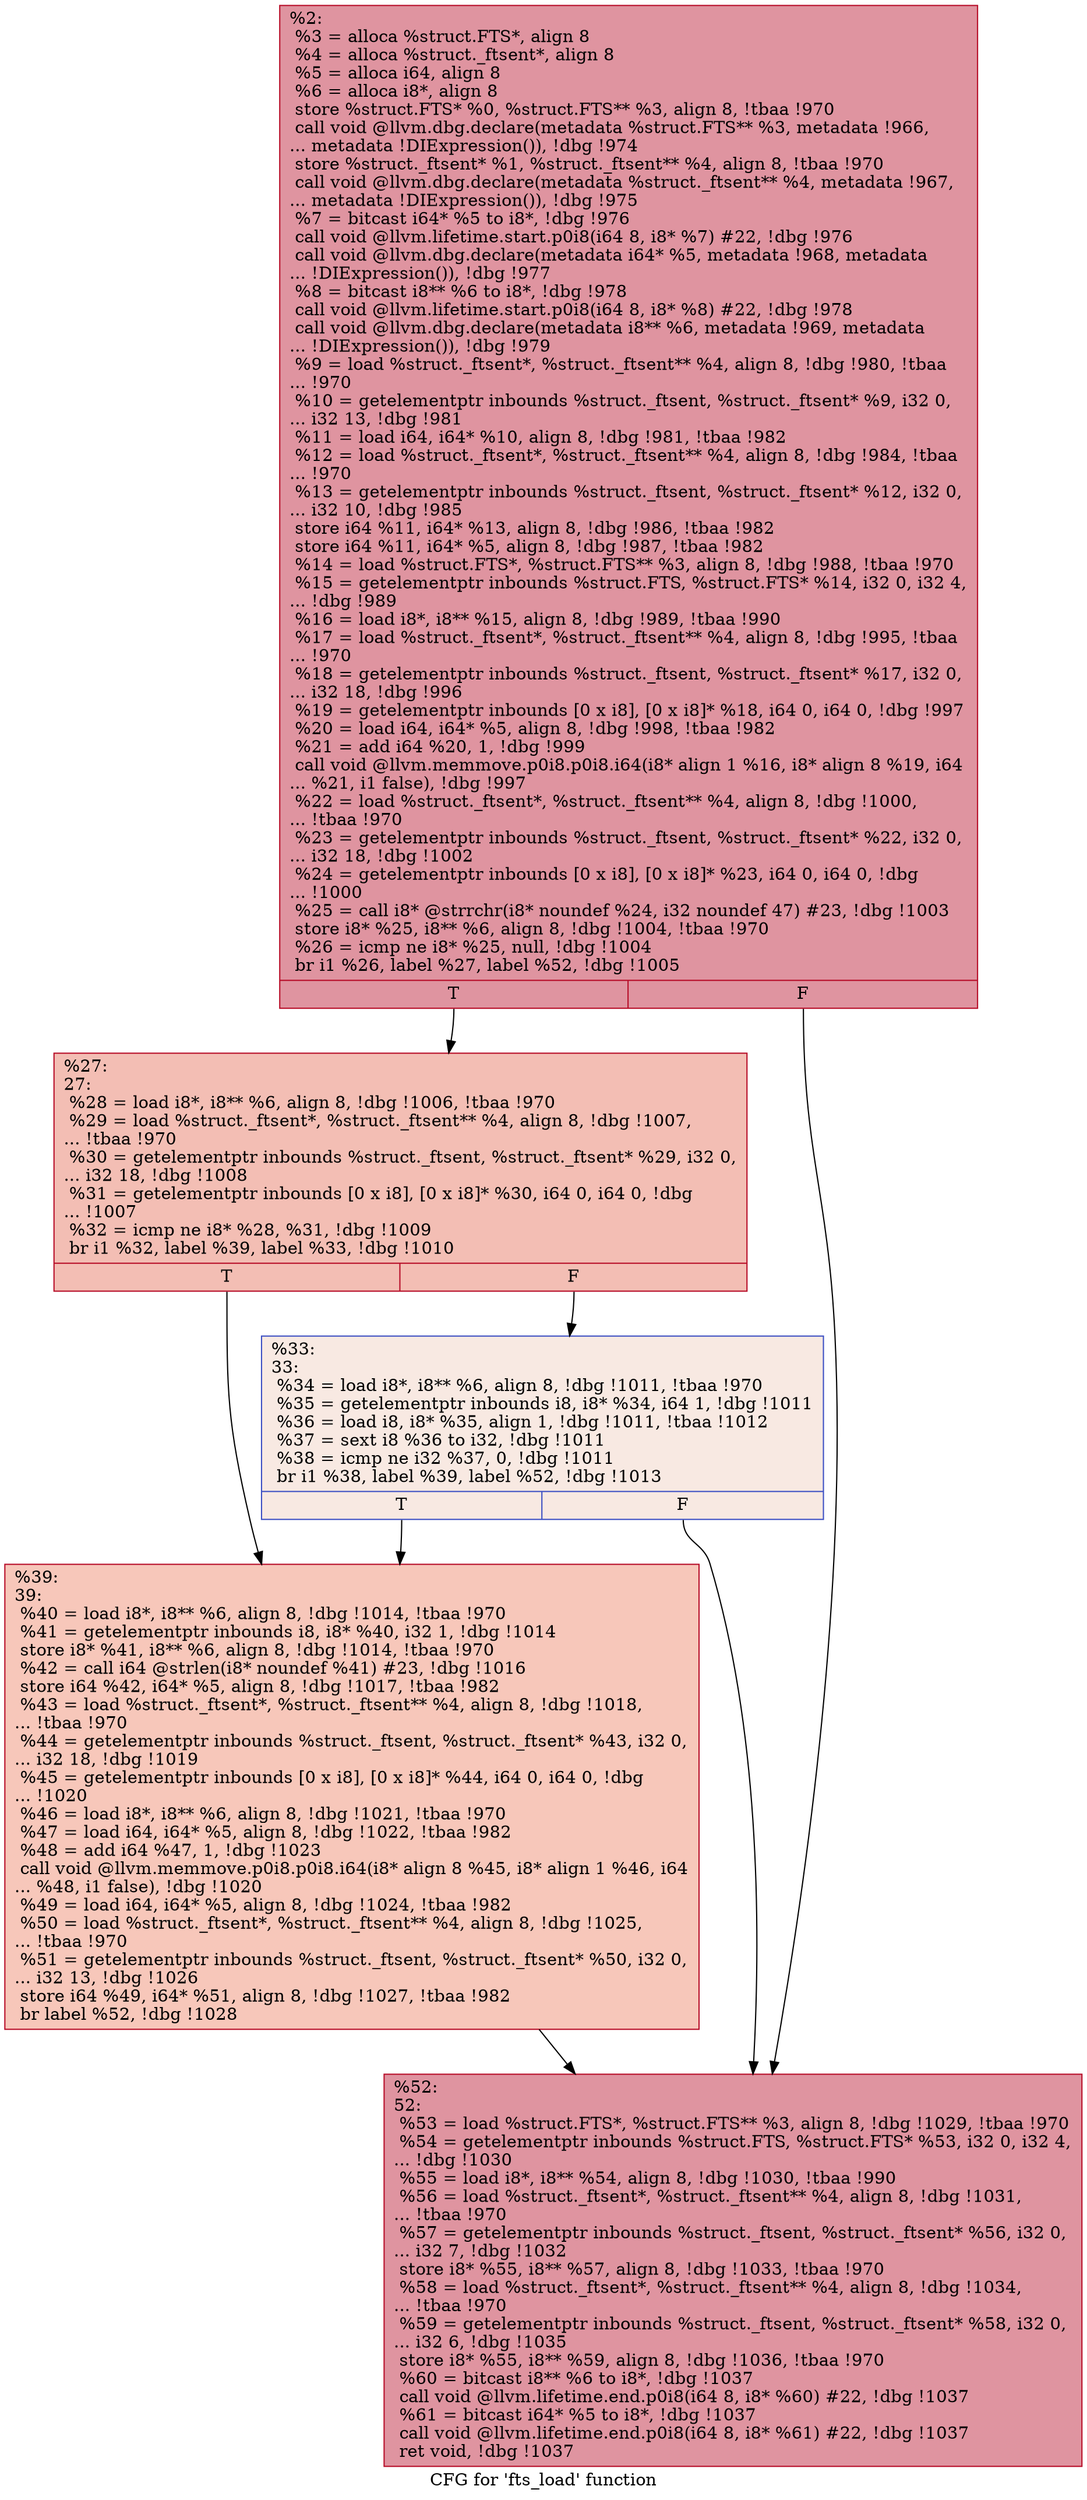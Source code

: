 digraph "CFG for 'fts_load' function" {
	label="CFG for 'fts_load' function";

	Node0x2203020 [shape=record,color="#b70d28ff", style=filled, fillcolor="#b70d2870",label="{%2:\l  %3 = alloca %struct.FTS*, align 8\l  %4 = alloca %struct._ftsent*, align 8\l  %5 = alloca i64, align 8\l  %6 = alloca i8*, align 8\l  store %struct.FTS* %0, %struct.FTS** %3, align 8, !tbaa !970\l  call void @llvm.dbg.declare(metadata %struct.FTS** %3, metadata !966,\l... metadata !DIExpression()), !dbg !974\l  store %struct._ftsent* %1, %struct._ftsent** %4, align 8, !tbaa !970\l  call void @llvm.dbg.declare(metadata %struct._ftsent** %4, metadata !967,\l... metadata !DIExpression()), !dbg !975\l  %7 = bitcast i64* %5 to i8*, !dbg !976\l  call void @llvm.lifetime.start.p0i8(i64 8, i8* %7) #22, !dbg !976\l  call void @llvm.dbg.declare(metadata i64* %5, metadata !968, metadata\l... !DIExpression()), !dbg !977\l  %8 = bitcast i8** %6 to i8*, !dbg !978\l  call void @llvm.lifetime.start.p0i8(i64 8, i8* %8) #22, !dbg !978\l  call void @llvm.dbg.declare(metadata i8** %6, metadata !969, metadata\l... !DIExpression()), !dbg !979\l  %9 = load %struct._ftsent*, %struct._ftsent** %4, align 8, !dbg !980, !tbaa\l... !970\l  %10 = getelementptr inbounds %struct._ftsent, %struct._ftsent* %9, i32 0,\l... i32 13, !dbg !981\l  %11 = load i64, i64* %10, align 8, !dbg !981, !tbaa !982\l  %12 = load %struct._ftsent*, %struct._ftsent** %4, align 8, !dbg !984, !tbaa\l... !970\l  %13 = getelementptr inbounds %struct._ftsent, %struct._ftsent* %12, i32 0,\l... i32 10, !dbg !985\l  store i64 %11, i64* %13, align 8, !dbg !986, !tbaa !982\l  store i64 %11, i64* %5, align 8, !dbg !987, !tbaa !982\l  %14 = load %struct.FTS*, %struct.FTS** %3, align 8, !dbg !988, !tbaa !970\l  %15 = getelementptr inbounds %struct.FTS, %struct.FTS* %14, i32 0, i32 4,\l... !dbg !989\l  %16 = load i8*, i8** %15, align 8, !dbg !989, !tbaa !990\l  %17 = load %struct._ftsent*, %struct._ftsent** %4, align 8, !dbg !995, !tbaa\l... !970\l  %18 = getelementptr inbounds %struct._ftsent, %struct._ftsent* %17, i32 0,\l... i32 18, !dbg !996\l  %19 = getelementptr inbounds [0 x i8], [0 x i8]* %18, i64 0, i64 0, !dbg !997\l  %20 = load i64, i64* %5, align 8, !dbg !998, !tbaa !982\l  %21 = add i64 %20, 1, !dbg !999\l  call void @llvm.memmove.p0i8.p0i8.i64(i8* align 1 %16, i8* align 8 %19, i64\l... %21, i1 false), !dbg !997\l  %22 = load %struct._ftsent*, %struct._ftsent** %4, align 8, !dbg !1000,\l... !tbaa !970\l  %23 = getelementptr inbounds %struct._ftsent, %struct._ftsent* %22, i32 0,\l... i32 18, !dbg !1002\l  %24 = getelementptr inbounds [0 x i8], [0 x i8]* %23, i64 0, i64 0, !dbg\l... !1000\l  %25 = call i8* @strrchr(i8* noundef %24, i32 noundef 47) #23, !dbg !1003\l  store i8* %25, i8** %6, align 8, !dbg !1004, !tbaa !970\l  %26 = icmp ne i8* %25, null, !dbg !1004\l  br i1 %26, label %27, label %52, !dbg !1005\l|{<s0>T|<s1>F}}"];
	Node0x2203020:s0 -> Node0x22030a0;
	Node0x2203020:s1 -> Node0x2203190;
	Node0x22030a0 [shape=record,color="#b70d28ff", style=filled, fillcolor="#e36c5570",label="{%27:\l27:                                               \l  %28 = load i8*, i8** %6, align 8, !dbg !1006, !tbaa !970\l  %29 = load %struct._ftsent*, %struct._ftsent** %4, align 8, !dbg !1007,\l... !tbaa !970\l  %30 = getelementptr inbounds %struct._ftsent, %struct._ftsent* %29, i32 0,\l... i32 18, !dbg !1008\l  %31 = getelementptr inbounds [0 x i8], [0 x i8]* %30, i64 0, i64 0, !dbg\l... !1007\l  %32 = icmp ne i8* %28, %31, !dbg !1009\l  br i1 %32, label %39, label %33, !dbg !1010\l|{<s0>T|<s1>F}}"];
	Node0x22030a0:s0 -> Node0x2203140;
	Node0x22030a0:s1 -> Node0x22030f0;
	Node0x22030f0 [shape=record,color="#3d50c3ff", style=filled, fillcolor="#efcebd70",label="{%33:\l33:                                               \l  %34 = load i8*, i8** %6, align 8, !dbg !1011, !tbaa !970\l  %35 = getelementptr inbounds i8, i8* %34, i64 1, !dbg !1011\l  %36 = load i8, i8* %35, align 1, !dbg !1011, !tbaa !1012\l  %37 = sext i8 %36 to i32, !dbg !1011\l  %38 = icmp ne i32 %37, 0, !dbg !1011\l  br i1 %38, label %39, label %52, !dbg !1013\l|{<s0>T|<s1>F}}"];
	Node0x22030f0:s0 -> Node0x2203140;
	Node0x22030f0:s1 -> Node0x2203190;
	Node0x2203140 [shape=record,color="#b70d28ff", style=filled, fillcolor="#ec7f6370",label="{%39:\l39:                                               \l  %40 = load i8*, i8** %6, align 8, !dbg !1014, !tbaa !970\l  %41 = getelementptr inbounds i8, i8* %40, i32 1, !dbg !1014\l  store i8* %41, i8** %6, align 8, !dbg !1014, !tbaa !970\l  %42 = call i64 @strlen(i8* noundef %41) #23, !dbg !1016\l  store i64 %42, i64* %5, align 8, !dbg !1017, !tbaa !982\l  %43 = load %struct._ftsent*, %struct._ftsent** %4, align 8, !dbg !1018,\l... !tbaa !970\l  %44 = getelementptr inbounds %struct._ftsent, %struct._ftsent* %43, i32 0,\l... i32 18, !dbg !1019\l  %45 = getelementptr inbounds [0 x i8], [0 x i8]* %44, i64 0, i64 0, !dbg\l... !1020\l  %46 = load i8*, i8** %6, align 8, !dbg !1021, !tbaa !970\l  %47 = load i64, i64* %5, align 8, !dbg !1022, !tbaa !982\l  %48 = add i64 %47, 1, !dbg !1023\l  call void @llvm.memmove.p0i8.p0i8.i64(i8* align 8 %45, i8* align 1 %46, i64\l... %48, i1 false), !dbg !1020\l  %49 = load i64, i64* %5, align 8, !dbg !1024, !tbaa !982\l  %50 = load %struct._ftsent*, %struct._ftsent** %4, align 8, !dbg !1025,\l... !tbaa !970\l  %51 = getelementptr inbounds %struct._ftsent, %struct._ftsent* %50, i32 0,\l... i32 13, !dbg !1026\l  store i64 %49, i64* %51, align 8, !dbg !1027, !tbaa !982\l  br label %52, !dbg !1028\l}"];
	Node0x2203140 -> Node0x2203190;
	Node0x2203190 [shape=record,color="#b70d28ff", style=filled, fillcolor="#b70d2870",label="{%52:\l52:                                               \l  %53 = load %struct.FTS*, %struct.FTS** %3, align 8, !dbg !1029, !tbaa !970\l  %54 = getelementptr inbounds %struct.FTS, %struct.FTS* %53, i32 0, i32 4,\l... !dbg !1030\l  %55 = load i8*, i8** %54, align 8, !dbg !1030, !tbaa !990\l  %56 = load %struct._ftsent*, %struct._ftsent** %4, align 8, !dbg !1031,\l... !tbaa !970\l  %57 = getelementptr inbounds %struct._ftsent, %struct._ftsent* %56, i32 0,\l... i32 7, !dbg !1032\l  store i8* %55, i8** %57, align 8, !dbg !1033, !tbaa !970\l  %58 = load %struct._ftsent*, %struct._ftsent** %4, align 8, !dbg !1034,\l... !tbaa !970\l  %59 = getelementptr inbounds %struct._ftsent, %struct._ftsent* %58, i32 0,\l... i32 6, !dbg !1035\l  store i8* %55, i8** %59, align 8, !dbg !1036, !tbaa !970\l  %60 = bitcast i8** %6 to i8*, !dbg !1037\l  call void @llvm.lifetime.end.p0i8(i64 8, i8* %60) #22, !dbg !1037\l  %61 = bitcast i64* %5 to i8*, !dbg !1037\l  call void @llvm.lifetime.end.p0i8(i64 8, i8* %61) #22, !dbg !1037\l  ret void, !dbg !1037\l}"];
}
